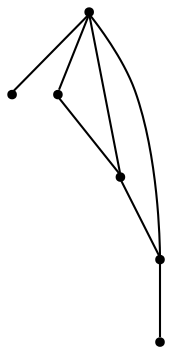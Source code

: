 graph {
  node [shape=point,comment="{\"directed\":false,\"doi\":\"10.1007/978-3-319-50106-2_27\",\"figure\":\"3 (1)\"}"]

  v0 [pos="864.2772721555104,1419.0420861289979"]
  v1 [pos="943.2273480066647,1610.7702616191518"]
  v2 [pos="864.2772721555104,1576.9361694641714"]
  v3 [pos="1056.0067641180872,1497.9870294045184"]
  v4 [pos="1022.1753572342436,1419.042086128998"]
  v5 [pos="1022.1753572342435,1576.9361694641716"]

  v0 -- v1 [id="-1",pos="864.2772721555104,1419.0420861289979 916.9127438759944,1479.192558303863 943.2253131772983,1543.1019501339144 943.2273480066647,1610.7702616191518"]
  v2 -- v3 [id="-2",pos="864.2772721555104,1576.9361694641714 924.4264784880139,1524.3034094244028 988.3407868266191,1497.9870294045184 1056.0067641180872,1497.9870294045184"]
  v4 -- v5 [id="-3",pos="1022.1753572342436,1419.042086128998 1022.1753572342435,1576.9361694641716 1022.1753572342435,1576.9361694641716 1022.1753572342435,1576.9361694641716"]
  v5 -- v2 [id="-4",pos="1022.1753572342435,1576.9361694641716 864.2772721555104,1576.9361694641714 864.2772721555104,1576.9361694641714 864.2772721555104,1576.9361694641714"]
  v5 -- v0 [id="-6",pos="1022.1753572342435,1576.9361694641716 864.2772721555104,1419.0420861289979 864.2772721555104,1419.0420861289979 864.2772721555104,1419.0420861289979"]
  v2 -- v0 [id="-7",pos="864.2772721555104,1576.9361694641714 864.2772721555104,1419.0420861289979 864.2772721555104,1419.0420861289979 864.2772721555104,1419.0420861289979"]
  v0 -- v4 [id="-8",pos="864.2772721555104,1419.0420861289979 1022.1753572342436,1419.042086128998 1022.1753572342436,1419.042086128998 1022.1753572342436,1419.042086128998"]
}